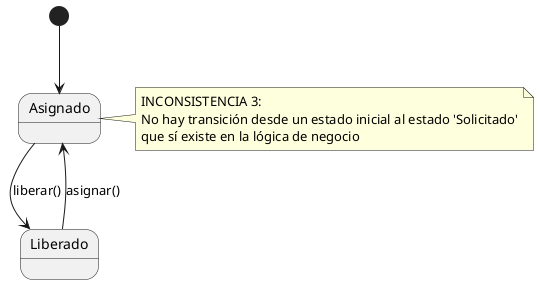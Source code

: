 @startuml graspNoAplicadosDiagrama_estado
[*] --> Asignado
Asignado --> Liberado : liberar()
Liberado --> Asignado : asignar()

note right of Asignado : INCONSISTENCIA 3:\nNo hay transición desde un estado inicial al estado 'Solicitado'\nque sí existe en la lógica de negocio

@enduml